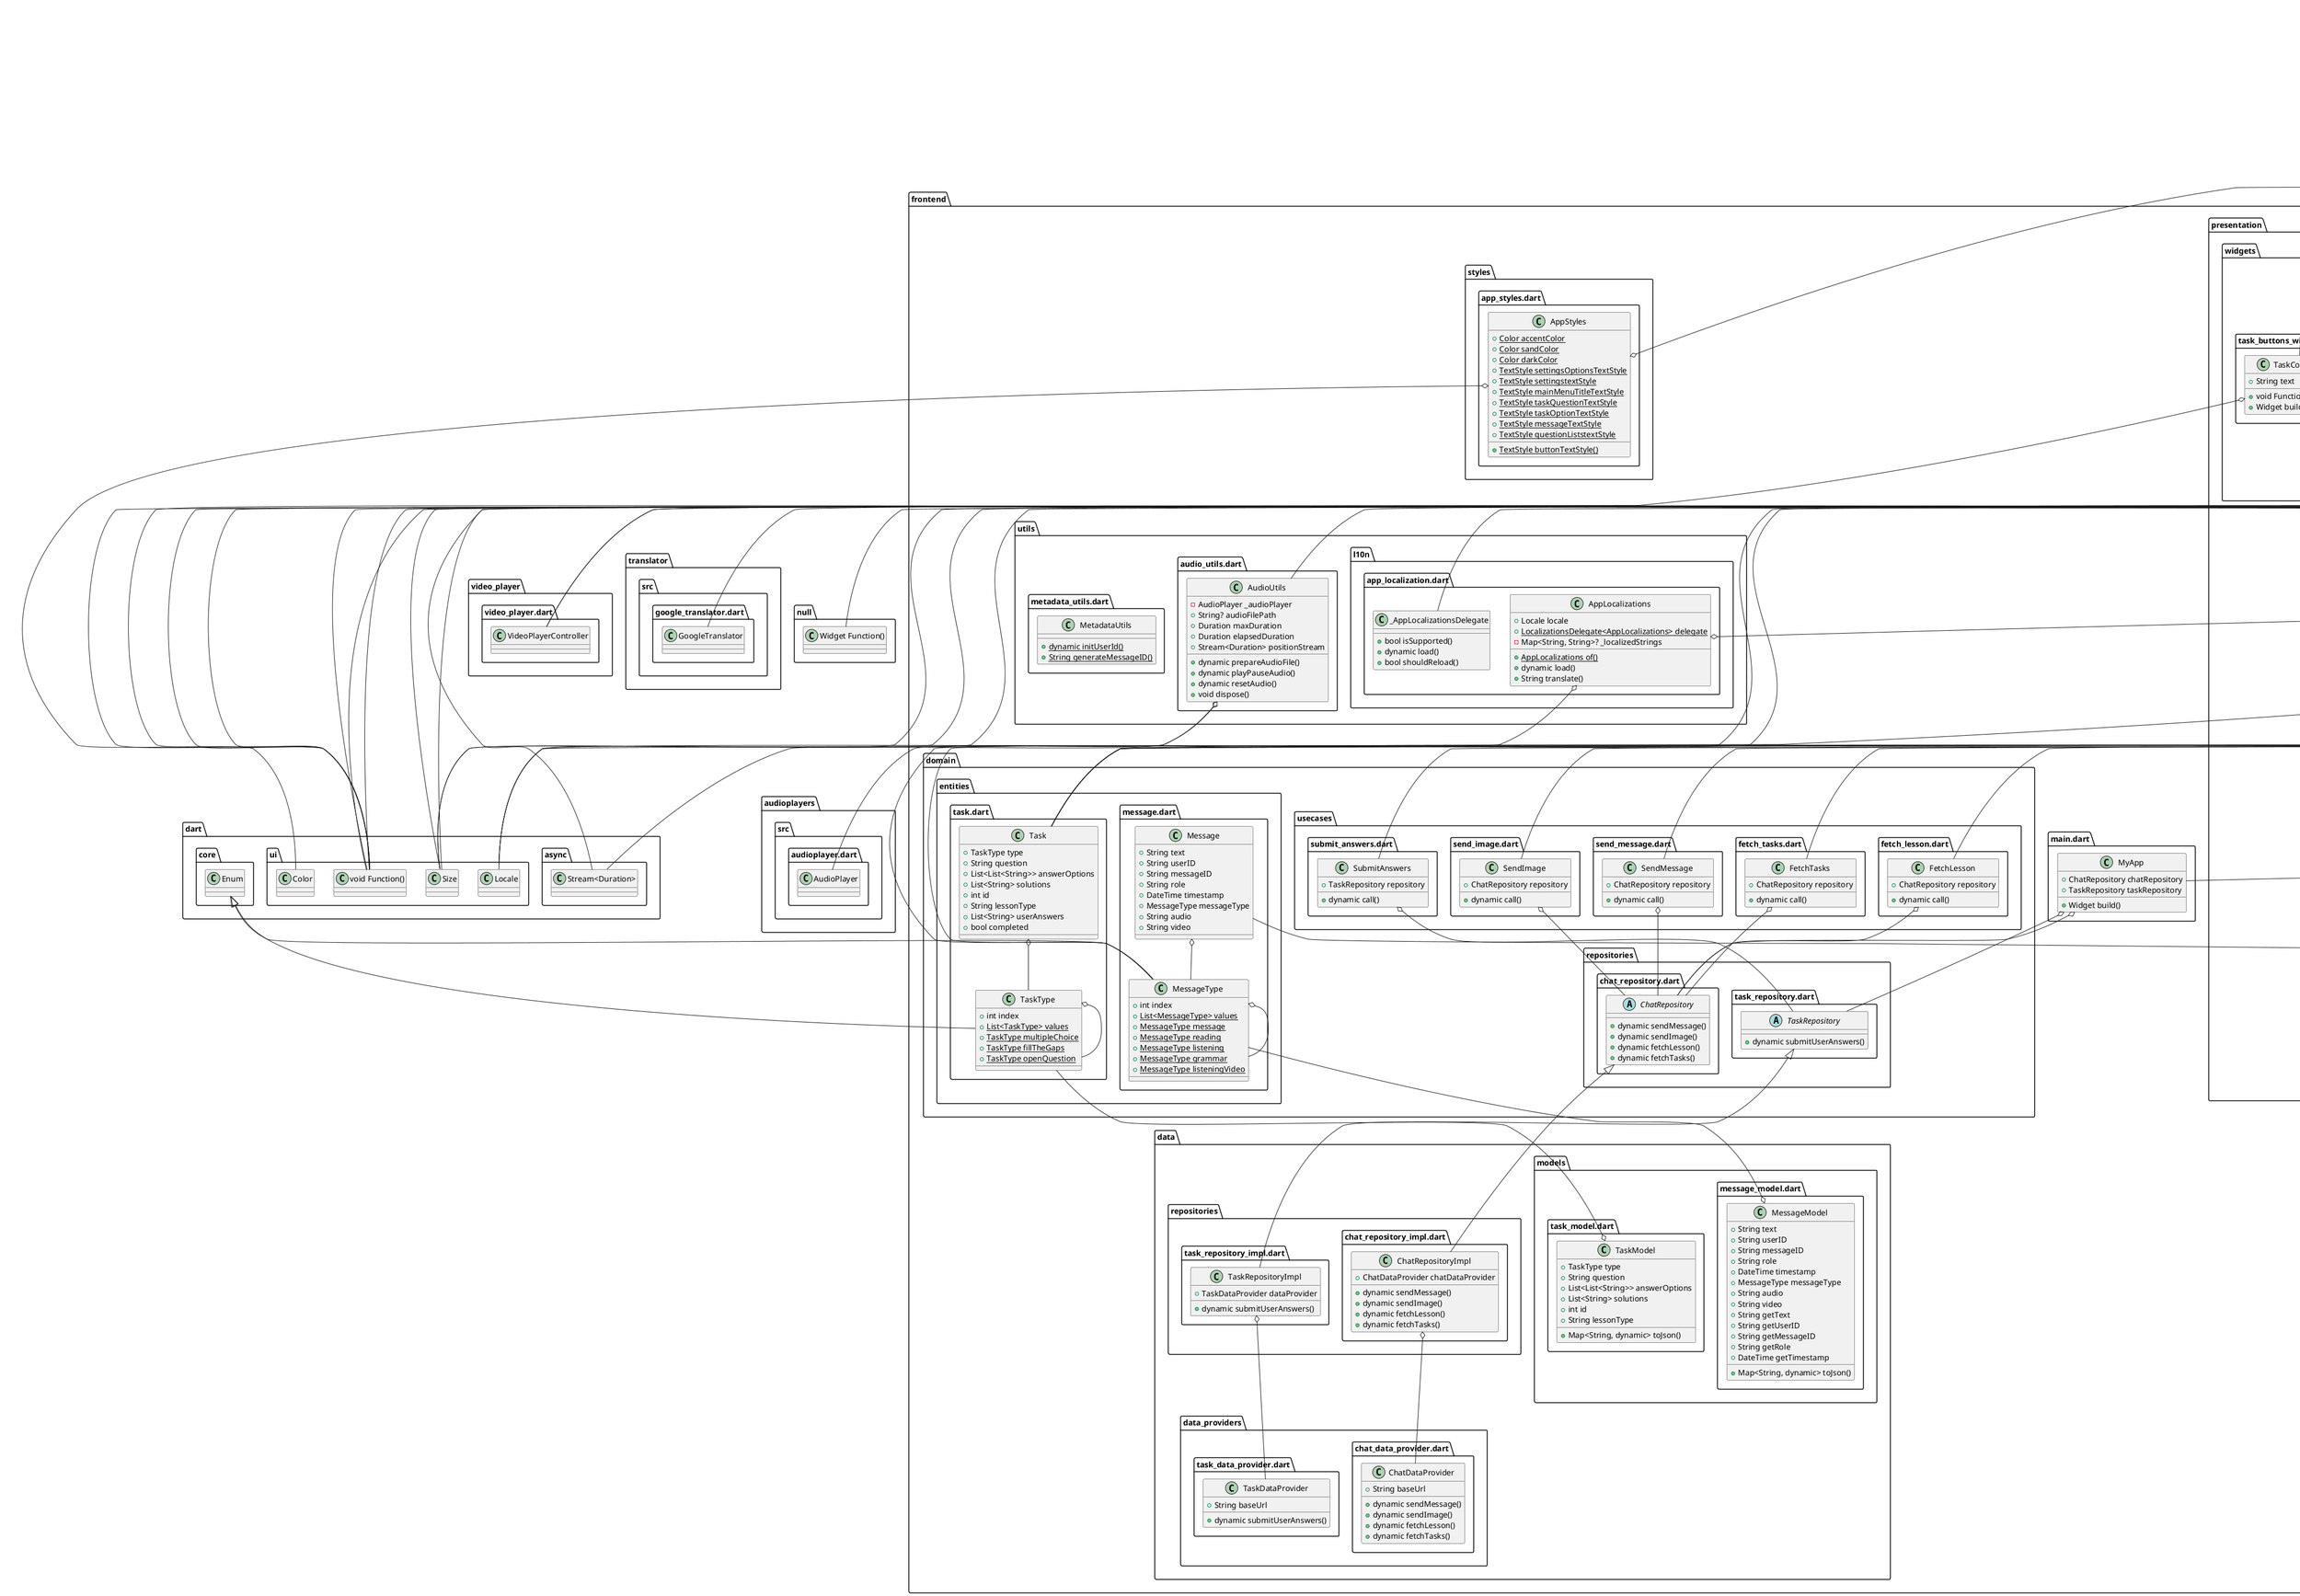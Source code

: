 @startuml
set namespaceSeparator ::

class "frontend::styles::app_styles.dart::AppStyles" {
  {static} +Color accentColor
  {static} +Color sandColor
  {static} +Color darkColor
  {static} +TextStyle settingsOptionsTextStyle
  {static} +TextStyle settingstextStyle
  {static} +TextStyle mainMenuTitleTextStyle
  {static} +TextStyle taskQuestionTextStyle
  {static} +TextStyle taskOptionTextStyle
  {static} +TextStyle messageTextStyle
  {static} +TextStyle questionListstextStyle
  {static} +TextStyle buttonTextStyle()
}

"frontend::styles::app_styles.dart::AppStyles" o-- "dart::ui::Color"
"frontend::styles::app_styles.dart::AppStyles" o-- "flutter::src::painting::text_style.dart::TextStyle"

class "frontend::utils::l10n::app_localization.dart::AppLocalizations" {
  +Locale locale
  {static} +LocalizationsDelegate<AppLocalizations> delegate
  -Map<String, String>? _localizedStrings
  {static} +AppLocalizations of()
  +dynamic load()
  +String translate()
}

"frontend::utils::l10n::app_localization.dart::AppLocalizations" o-- "dart::ui::Locale"
"frontend::utils::l10n::app_localization.dart::AppLocalizations" o-- "flutter::src::widgets::localizations.dart::LocalizationsDelegate<AppLocalizations>"

class "frontend::utils::l10n::app_localization.dart::_AppLocalizationsDelegate" {
  +bool isSupported()
  +dynamic load()
  +bool shouldReload()
}

"flutter::src::widgets::localizations.dart::LocalizationsDelegate" <|-- "frontend::utils::l10n::app_localization.dart::_AppLocalizationsDelegate"

class "frontend::utils::audio_utils.dart::AudioUtils" {
  -AudioPlayer _audioPlayer
  +String? audioFilePath
  +Duration maxDuration
  +Duration elapsedDuration
  +Stream<Duration> positionStream
  +dynamic prepareAudioFile()
  +dynamic playPauseAudio()
  +dynamic resetAudio()
  +void dispose()
}

"frontend::utils::audio_utils.dart::AudioUtils" o-- "audioplayers::src::audioplayer.dart::AudioPlayer"
"frontend::utils::audio_utils.dart::AudioUtils" o-- "dart::async::Stream<Duration>"

class "frontend::utils::metadata_utils.dart::MetadataUtils" {
  {static} +dynamic initUserId()
  {static} +String generateMessageID()
}

class "frontend::data::models::message_model.dart::MessageModel" {
  +String text
  +String userID
  +String messageID
  +String role
  +DateTime timestamp
  +MessageType messageType
  +String audio
  +String video
  +String getText
  +String getUserID
  +String getMessageID
  +String getRole
  +DateTime getTimestamp
  +Map<String, dynamic> toJson()
}

"frontend::data::models::message_model.dart::MessageModel" o-- "frontend::domain::entities::message.dart::MessageType"

class "frontend::data::models::task_model.dart::TaskModel" {
  +TaskType type
  +String question
  +List<List<String>> answerOptions
  +List<String> solutions
  +int id
  +String lessonType
  +Map<String, dynamic> toJson()
}

"frontend::data::models::task_model.dart::TaskModel" o-- "frontend::domain::entities::task.dart::TaskType"

class "frontend::data::data_providers::chat_data_provider.dart::ChatDataProvider" {
  +String baseUrl
  +dynamic sendMessage()
  +dynamic sendImage()
  +dynamic fetchLesson()
  +dynamic fetchTasks()
}

class "frontend::data::data_providers::task_data_provider.dart::TaskDataProvider" {
  +String baseUrl
  +dynamic submitUserAnswers()
}

class "frontend::data::repositories::chat_repository_impl.dart::ChatRepositoryImpl" {
  +ChatDataProvider chatDataProvider
  +dynamic sendMessage()
  +dynamic sendImage()
  +dynamic fetchLesson()
  +dynamic fetchTasks()
}

"frontend::data::repositories::chat_repository_impl.dart::ChatRepositoryImpl" o-- "frontend::data::data_providers::chat_data_provider.dart::ChatDataProvider"
"frontend::domain::repositories::chat_repository.dart::ChatRepository" <|-- "frontend::data::repositories::chat_repository_impl.dart::ChatRepositoryImpl"

class "frontend::data::repositories::task_repository_impl.dart::TaskRepositoryImpl" {
  +TaskDataProvider dataProvider
  +dynamic submitUserAnswers()
}

"frontend::data::repositories::task_repository_impl.dart::TaskRepositoryImpl" o-- "frontend::data::data_providers::task_data_provider.dart::TaskDataProvider"
"frontend::domain::repositories::task_repository.dart::TaskRepository" <|-- "frontend::data::repositories::task_repository_impl.dart::TaskRepositoryImpl"

class "frontend::presentation::blocs::chat_bloc.dart::ChatBloc" {
  +SendMessage sendMessage
  +SendImage sendImage
  +FetchLesson fetchLesson
  +FetchTasks fetchTasks
  +String userID
  +Map<String, List<Message>> chatMessages
  -void _onInitializeChat()
  -void _onSendMessage()
  -void _onSendImage()
  -void _onFetchLesson()
  -void _onFetchTasks()
  -void _onProposeLesson()
  -void _onClearChat()
  +Message getLessonOfferingMessage()
  -dynamic _initializeMessages()
  +String getInitMessageGerman()
  +String getInitMessageLaw()
}

"frontend::presentation::blocs::chat_bloc.dart::ChatBloc" o-- "frontend::domain::usecases::send_message.dart::SendMessage"
"frontend::presentation::blocs::chat_bloc.dart::ChatBloc" o-- "frontend::domain::usecases::send_image.dart::SendImage"
"frontend::presentation::blocs::chat_bloc.dart::ChatBloc" o-- "frontend::domain::usecases::fetch_lesson.dart::FetchLesson"
"frontend::presentation::blocs::chat_bloc.dart::ChatBloc" o-- "frontend::domain::usecases::fetch_tasks.dart::FetchTasks"
"bloc::src::bloc.dart::Bloc" <|-- "frontend::presentation::blocs::chat_bloc.dart::ChatBloc"

abstract class "frontend::presentation::blocs::chat_bloc.dart::ChatEvent" {
  +List<Object> props
}

"equatable::src::equatable.dart::Equatable" <|-- "frontend::presentation::blocs::chat_bloc.dart::ChatEvent"

class "frontend::presentation::blocs::chat_bloc.dart::InitializeChatEvent" {
  +String chatID
  +List<Object> props
}

"frontend::presentation::blocs::chat_bloc.dart::ChatEvent" <|-- "frontend::presentation::blocs::chat_bloc.dart::InitializeChatEvent"

class "frontend::presentation::blocs::chat_bloc.dart::SendMessageEvent" {
  +String chatID
  +String content
  +List<Object> props
}

"frontend::presentation::blocs::chat_bloc.dart::ChatEvent" <|-- "frontend::presentation::blocs::chat_bloc.dart::SendMessageEvent"

class "frontend::presentation::blocs::chat_bloc.dart::SendImageEvent" {
  +String chatID
  +String path
  +List<Object> props
}

"frontend::presentation::blocs::chat_bloc.dart::ChatEvent" <|-- "frontend::presentation::blocs::chat_bloc.dart::SendImageEvent"

class "frontend::presentation::blocs::chat_bloc.dart::FetchLessonEvent" {
  +String chatID
  +List<Object> props
}

"frontend::presentation::blocs::chat_bloc.dart::ChatEvent" <|-- "frontend::presentation::blocs::chat_bloc.dart::FetchLessonEvent"

class "frontend::presentation::blocs::chat_bloc.dart::FetchTaskEvent" {
  +String chatID
  +List<Object> props
}

"frontend::presentation::blocs::chat_bloc.dart::ChatEvent" <|-- "frontend::presentation::blocs::chat_bloc.dart::FetchTaskEvent"

class "frontend::presentation::blocs::chat_bloc.dart::ProposeLessonEvent" {
  +String chatID
  +bool previousLessonCompleted
  +List<Object> props
}

"frontend::presentation::blocs::chat_bloc.dart::ChatEvent" <|-- "frontend::presentation::blocs::chat_bloc.dart::ProposeLessonEvent"

class "frontend::presentation::blocs::chat_bloc.dart::ClearChatEvent" {
  +String chatID
  +List<Object> props
}

"frontend::presentation::blocs::chat_bloc.dart::ChatEvent" <|-- "frontend::presentation::blocs::chat_bloc.dart::ClearChatEvent"

abstract class "frontend::presentation::blocs::chat_bloc.dart::ChatState" {
  +List<Object> props
}

"equatable::src::equatable.dart::Equatable" <|-- "frontend::presentation::blocs::chat_bloc.dart::ChatState"

class "frontend::presentation::blocs::chat_bloc.dart::ChatInitial" {
}

"frontend::presentation::blocs::chat_bloc.dart::ChatState" <|-- "frontend::presentation::blocs::chat_bloc.dart::ChatInitial"

class "frontend::presentation::blocs::chat_bloc.dart::ChatLoading" {
  +String chatID
  +List<Message> messages
  +List<Object> props
}

"frontend::presentation::blocs::chat_bloc.dart::ChatState" <|-- "frontend::presentation::blocs::chat_bloc.dart::ChatLoading"

class "frontend::presentation::blocs::chat_bloc.dart::ChatLoaded" {
  +List<Message> messages
  +String chatID
  +bool offerLesson
  +List<Object> props
}

"frontend::presentation::blocs::chat_bloc.dart::ChatState" <|-- "frontend::presentation::blocs::chat_bloc.dart::ChatLoaded"

class "frontend::presentation::blocs::chat_bloc.dart::LessonLoaded" {
  +List<Message> messages
  +Message lesson
  +String chatID
  +List<Object> props
}

"frontend::presentation::blocs::chat_bloc.dart::LessonLoaded" o-- "frontend::domain::entities::message.dart::Message"
"frontend::presentation::blocs::chat_bloc.dart::ChatState" <|-- "frontend::presentation::blocs::chat_bloc.dart::LessonLoaded"

class "frontend::presentation::blocs::chat_bloc.dart::TaskLoaded" {
  +List<Message> messages
  +List<Task> tasks
  +String chatID
  +List<Object> props
}

"frontend::presentation::blocs::chat_bloc.dart::ChatState" <|-- "frontend::presentation::blocs::chat_bloc.dart::TaskLoaded"

class "frontend::presentation::blocs::chat_bloc.dart::ChatError" {
  +String message
  +ChatEvent? lastEvent
  +ChatState? lastState
  +List<Message> messages
  +List<Object> props
}

"frontend::presentation::blocs::chat_bloc.dart::ChatError" o-- "frontend::presentation::blocs::chat_bloc.dart::ChatEvent"
"frontend::presentation::blocs::chat_bloc.dart::ChatError" o-- "frontend::presentation::blocs::chat_bloc.dart::ChatState"
"frontend::presentation::blocs::chat_bloc.dart::ChatState" <|-- "frontend::presentation::blocs::chat_bloc.dart::ChatError"

class "frontend::presentation::blocs::language_bloc.dart::LanguageBloc" {
  -void _onLanguageChanged()
}

"bloc::src::bloc.dart::Bloc" <|-- "frontend::presentation::blocs::language_bloc.dart::LanguageBloc"

abstract class "frontend::presentation::blocs::language_bloc.dart::LanguageEvent" {
  +List<Object> props
}

"equatable::src::equatable.dart::Equatable" <|-- "frontend::presentation::blocs::language_bloc.dart::LanguageEvent"

class "frontend::presentation::blocs::language_bloc.dart::LanguageChanged" {
  +Locale locale
  +List<Object> props
}

"frontend::presentation::blocs::language_bloc.dart::LanguageChanged" o-- "dart::ui::Locale"
"frontend::presentation::blocs::language_bloc.dart::LanguageEvent" <|-- "frontend::presentation::blocs::language_bloc.dart::LanguageChanged"

class "frontend::presentation::blocs::language_bloc.dart::LanguageState" {
  +Locale locale
  +List<Object> props
}

"frontend::presentation::blocs::language_bloc.dart::LanguageState" o-- "dart::ui::Locale"
"equatable::src::equatable.dart::Equatable" <|-- "frontend::presentation::blocs::language_bloc.dart::LanguageState"

class "frontend::presentation::blocs::task_bloc.dart::TaskBloc" {
  +SubmitAnswers submitAnswers
  +ChatBloc chatBloc
  -void _onInitializeTasks()
  -void _onCompleteTask()
  -void _onSubmitTasks()
  -void _onUpdateTaskAnswer()
}

"frontend::presentation::blocs::task_bloc.dart::TaskBloc" o-- "frontend::domain::usecases::submit_answers.dart::SubmitAnswers"
"frontend::presentation::blocs::task_bloc.dart::TaskBloc" o-- "frontend::presentation::blocs::chat_bloc.dart::ChatBloc"
"bloc::src::bloc.dart::Bloc" <|-- "frontend::presentation::blocs::task_bloc.dart::TaskBloc"

abstract class "frontend::presentation::blocs::task_bloc.dart::TaskEvent" {
  +List<Object> props
}

"equatable::src::equatable.dart::Equatable" <|-- "frontend::presentation::blocs::task_bloc.dart::TaskEvent"

class "frontend::presentation::blocs::task_bloc.dart::InitializeTasksEvent" {
  +List<Task> tasks
  +List<Object> props
}

"frontend::presentation::blocs::task_bloc.dart::TaskEvent" <|-- "frontend::presentation::blocs::task_bloc.dart::InitializeTasksEvent"

class "frontend::presentation::blocs::task_bloc.dart::CompleteTaskEvent" {
  +int taskIndex
  +List<String> userAnswers
  +bool goForward
  +List<Object> props
}

"frontend::presentation::blocs::task_bloc.dart::TaskEvent" <|-- "frontend::presentation::blocs::task_bloc.dart::CompleteTaskEvent"

class "frontend::presentation::blocs::task_bloc.dart::SubmitTasksEvent" {
  +List<Task> tasks
  +List<Object> props
}

"frontend::presentation::blocs::task_bloc.dart::TaskEvent" <|-- "frontend::presentation::blocs::task_bloc.dart::SubmitTasksEvent"

class "frontend::presentation::blocs::task_bloc.dart::UpdateTaskAnswerEvent" {
  +List<String> userAnswers
  +List<Object> props
}

"frontend::presentation::blocs::task_bloc.dart::TaskEvent" <|-- "frontend::presentation::blocs::task_bloc.dart::UpdateTaskAnswerEvent"

abstract class "frontend::presentation::blocs::task_bloc.dart::TaskState" {
  +List<Object> props
}

"equatable::src::equatable.dart::Equatable" <|-- "frontend::presentation::blocs::task_bloc.dart::TaskState"

class "frontend::presentation::blocs::task_bloc.dart::TaskInitial" {
}

"frontend::presentation::blocs::task_bloc.dart::TaskState" <|-- "frontend::presentation::blocs::task_bloc.dart::TaskInitial"

class "frontend::presentation::blocs::task_bloc.dart::TaskInProgress" {
  +List<Task> tasks
  +int currentTaskIndex
  +List<Object> props
}

"frontend::presentation::blocs::task_bloc.dart::TaskState" <|-- "frontend::presentation::blocs::task_bloc.dart::TaskInProgress"

class "frontend::presentation::blocs::task_bloc.dart::TaskSubmissionInProgress" {
}

"frontend::presentation::blocs::task_bloc.dart::TaskState" <|-- "frontend::presentation::blocs::task_bloc.dart::TaskSubmissionInProgress"

class "frontend::presentation::blocs::task_bloc.dart::TaskSubmissionSuccess" {
}

"frontend::presentation::blocs::task_bloc.dart::TaskState" <|-- "frontend::presentation::blocs::task_bloc.dart::TaskSubmissionSuccess"

class "frontend::presentation::blocs::task_bloc.dart::TaskSubmissionFailure" {
  +String error
  +List<Object> props
}

"frontend::presentation::blocs::task_bloc.dart::TaskState" <|-- "frontend::presentation::blocs::task_bloc.dart::TaskSubmissionFailure"

class "frontend::presentation::screens::law_chat_screen.dart::LawChatScreen" {
  -TextEditingController _controller
  +String chatID
  +Widget build()
  -Widget _buildChatContent()
  -Widget _buildChatState()
  -Widget _buildErrorView()
  -Widget _buildLoadingView()
  -Widget _buildLoadedView()
  -Widget _buildMessageList()
  -Widget _buildTextInput()
}

"frontend::presentation::screens::law_chat_screen.dart::LawChatScreen" o-- "flutter::src::widgets::editable_text.dart::TextEditingController"
"flutter::src::widgets::framework.dart::StatelessWidget" <|-- "frontend::presentation::screens::law_chat_screen.dart::LawChatScreen"

class "frontend::presentation::screens::law_question_view_screen.dart::QuestionListScreen" {
  +List<String> questions
  +Widget build()
  -Widget _buildQuestion()
  -Widget _buildQuestionList()
}

"flutter::src::widgets::framework.dart::StatelessWidget" <|-- "frontend::presentation::screens::law_question_view_screen.dart::QuestionListScreen"

class "frontend::presentation::screens::german_chat_screen.dart::GermanChatScreen" {
  -TextEditingController _controller
  -ScrollController _scrollController
  +String chatID
  +Widget build()
  -Widget _buildChatInteractionArea()
  -Widget _chatStateBuilder()
  -Widget _buildLoadingView()
  -Widget _buildLoadedView()
  -Widget _buildLessonView()
  -Widget _buildTaskView()
  -Widget _buildMessageList()
  -Widget _buildErrorView()
  -Widget _buildTextInput()
}

"frontend::presentation::screens::german_chat_screen.dart::GermanChatScreen" o-- "flutter::src::widgets::editable_text.dart::TextEditingController"
"frontend::presentation::screens::german_chat_screen.dart::GermanChatScreen" o-- "flutter::src::widgets::scroll_controller.dart::ScrollController"
"flutter::src::widgets::framework.dart::StatelessWidget" <|-- "frontend::presentation::screens::german_chat_screen.dart::GermanChatScreen"

class "frontend::presentation::screens::settings_screen.dart::SettingsScreen" {
  +Widget build()
  -Widget _buildSettingList()
  -Widget _buildLanguageSelector()
}

"flutter::src::widgets::framework.dart::StatelessWidget" <|-- "frontend::presentation::screens::settings_screen.dart::SettingsScreen"

class "frontend::presentation::screens::settings_screen.dart::LanguageDropdown" {
  +Widget build()
  -Widget _buildDropdownButton()
  -List<DropdownMenuItem<Locale>> _buildDropdownMenuItems()
}

"flutter::src::widgets::framework.dart::StatelessWidget" <|-- "frontend::presentation::screens::settings_screen.dart::LanguageDropdown"

class "frontend::presentation::screens::task_sequence_screen.dart::TaskSequenceScreen" {
  +List<Task> tasks
  +Widget build()
  -Widget _buildTaskInProgress()
  -Widget _buildLoadingScreen()
  -Widget _buildTaskControlButtons()
  -Widget _buildBackButton()
  -Widget _buildContinueButton()
  -Widget _buildSubmitButton()
}

"flutter::src::widgets::framework.dart::StatelessWidget" <|-- "frontend::presentation::screens::task_sequence_screen.dart::TaskSequenceScreen"

class "frontend::presentation::screens::main_menu_screen.dart::MainMenuScreen" {
  +Widget build()
  -Widget _buildMenuContent()
  -dynamic _navigateToSettings()
  -dynamic _navigateToGermanChat()
  -dynamic _navigateToLawChat()
  -dynamic _navigateToChat()
}

"flutter::src::widgets::framework.dart::StatelessWidget" <|-- "frontend::presentation::screens::main_menu_screen.dart::MainMenuScreen"

class "frontend::presentation::widgets::app_bar_widgets.dart::GermanChatAppBar" {
  +Size preferredSize
  +Widget build()
}

"frontend::presentation::widgets::app_bar_widgets.dart::GermanChatAppBar" o-- "dart::ui::Size"
"flutter::src::widgets::framework.dart::StatelessWidget" <|-- "frontend::presentation::widgets::app_bar_widgets.dart::GermanChatAppBar"
"flutter::src::widgets::preferred_size.dart::PreferredSizeWidget" <|-- "frontend::presentation::widgets::app_bar_widgets.dart::GermanChatAppBar"

class "frontend::presentation::widgets::app_bar_widgets.dart::LawChatAppBar" {
  +Size preferredSize
  +Widget build()
}

"frontend::presentation::widgets::app_bar_widgets.dart::LawChatAppBar" o-- "dart::ui::Size"
"flutter::src::widgets::framework.dart::StatelessWidget" <|-- "frontend::presentation::widgets::app_bar_widgets.dart::LawChatAppBar"
"flutter::src::widgets::preferred_size.dart::PreferredSizeWidget" <|-- "frontend::presentation::widgets::app_bar_widgets.dart::LawChatAppBar"

class "frontend::presentation::widgets::app_bar_widgets.dart::SimpleAppBar" {
  +String text
  +Size preferredSize
  +Widget build()
}

"frontend::presentation::widgets::app_bar_widgets.dart::SimpleAppBar" o-- "dart::ui::Size"
"flutter::src::widgets::framework.dart::StatelessWidget" <|-- "frontend::presentation::widgets::app_bar_widgets.dart::SimpleAppBar"
"flutter::src::widgets::preferred_size.dart::PreferredSizeWidget" <|-- "frontend::presentation::widgets::app_bar_widgets.dart::SimpleAppBar"

class "frontend::presentation::widgets::video_player_widget.dart::VideoPlayerWidget" {
  +String base64Video
  -dynamic _initializeVideoPlayer()
  +Widget build()
}

"flutter::src::widgets::framework.dart::StatelessWidget" <|-- "frontend::presentation::widgets::video_player_widget.dart::VideoPlayerWidget"

class "frontend::presentation::widgets::video_player_widget.dart::VideoControlButtons" {
  +VideoPlayerController controller
  +_VideoControlButtonsState createState()
}

"frontend::presentation::widgets::video_player_widget.dart::VideoControlButtons" o-- "video_player::video_player.dart::VideoPlayerController"
"flutter::src::widgets::framework.dart::StatefulWidget" <|-- "frontend::presentation::widgets::video_player_widget.dart::VideoControlButtons"

class "frontend::presentation::widgets::video_player_widget.dart::_VideoControlButtonsState" {
  -VideoPlayerController _controller
  +void initState()
  -void _updateState()
  +void dispose()
  +Widget build()
}

"frontend::presentation::widgets::video_player_widget.dart::_VideoControlButtonsState" o-- "video_player::video_player.dart::VideoPlayerController"
"flutter::src::widgets::framework.dart::State" <|-- "frontend::presentation::widgets::video_player_widget.dart::_VideoControlButtonsState"

class "frontend::presentation::widgets::task_buttons_widgets.dart::TaskControlButton" {
  +String text
  +void Function() onPressed
  +Widget build()
}

"frontend::presentation::widgets::task_buttons_widgets.dart::TaskControlButton" o-- "dart::ui::void Function()"
"flutter::src::widgets::framework.dart::StatelessWidget" <|-- "frontend::presentation::widgets::task_buttons_widgets.dart::TaskControlButton"

class "frontend::presentation::widgets::task_buttons_widgets.dart::TaskButtonGroup" {
  +void Function()? onBack
  +void Function()? onNext
  +Widget build()
}

"frontend::presentation::widgets::task_buttons_widgets.dart::TaskButtonGroup" o-- "dart::ui::void Function()"
"flutter::src::widgets::framework.dart::StatelessWidget" <|-- "frontend::presentation::widgets::task_buttons_widgets.dart::TaskButtonGroup"

class "frontend::presentation::widgets::message_tile.dart::MessageTile" {
  +String content
  +String role
  +MessageType messageType
  +String audio
  +_MessageTileState createState()
}

"frontend::presentation::widgets::message_tile.dart::MessageTile" o-- "frontend::domain::entities::message.dart::MessageType"
"flutter::src::widgets::framework.dart::StatefulWidget" <|-- "frontend::presentation::widgets::message_tile.dart::MessageTile"

class "frontend::presentation::widgets::message_tile.dart::_MessageTileState" {
  -AudioUtils _audioManager
  +String text
  +String lang
  -bool _isPlaying
  -bool _isTranslated
  +GoogleTranslator translator
  +String translation
  +void initState()
  +void dispose()
  -dynamic _prepareAudioFile()
  -void _playPauseAudio()
  -void _resetAudio()
  +Widget build()
  -void _handleTranslate()
  -Widget _buildAudioWaveform()
}

"frontend::presentation::widgets::message_tile.dart::_MessageTileState" o-- "frontend::utils::audio_utils.dart::AudioUtils"
"frontend::presentation::widgets::message_tile.dart::_MessageTileState" o-- "translator::src::google_translator.dart::GoogleTranslator"
"flutter::src::widgets::framework.dart::State" <|-- "frontend::presentation::widgets::message_tile.dart::_MessageTileState"

class "frontend::presentation::widgets::message_tile.dart::MessageContent" {
  +double unitW
  +double unitH
  +Size screenSize
  +BorderRadius borderRadius
  +String content
  +MessageType messageType
  +bool isPlaying
  +void Function() playPauseAudio
  +Widget Function() buildAudioWaveform
  +Widget build()
}

"frontend::presentation::widgets::message_tile.dart::MessageContent" o-- "dart::ui::Size"
"frontend::presentation::widgets::message_tile.dart::MessageContent" o-- "flutter::src::painting::border_radius.dart::BorderRadius"
"frontend::presentation::widgets::message_tile.dart::MessageContent" o-- "frontend::domain::entities::message.dart::MessageType"
"frontend::presentation::widgets::message_tile.dart::MessageContent" o-- "dart::ui::void Function()"
"frontend::presentation::widgets::message_tile.dart::MessageContent" o-- "null::Widget Function()"
"flutter::src::widgets::framework.dart::StatelessWidget" <|-- "frontend::presentation::widgets::message_tile.dart::MessageContent"

class "frontend::presentation::widgets::task_widget.dart::TaskWidget" {
  +Task task
  +Widget build()
}

"frontend::presentation::widgets::task_widget.dart::TaskWidget" o-- "frontend::domain::entities::task.dart::Task"
"flutter::src::widgets::framework.dart::StatelessWidget" <|-- "frontend::presentation::widgets::task_widget.dart::TaskWidget"

class "frontend::presentation::widgets::audio_player_widget.dart::AudioPlayer" {
  +Duration maxDuration
  +void Function() playPauseAudio
  +void Function() resetAudio
  +bool isPlaying
  +Stream<Duration> positionStream
  +Widget build()
}

"frontend::presentation::widgets::audio_player_widget.dart::AudioPlayer" o-- "dart::ui::void Function()"
"frontend::presentation::widgets::audio_player_widget.dart::AudioPlayer" o-- "dart::async::Stream<Duration>"
"flutter::src::widgets::framework.dart::StatelessWidget" <|-- "frontend::presentation::widgets::audio_player_widget.dart::AudioPlayer"

class "frontend::presentation::widgets::audio_player_widget.dart::ProgressBarPainter" {
  +double progress
  +void paint()
  +bool shouldRepaint()
}

"flutter::src::rendering::custom_paint.dart::CustomPainter" <|-- "frontend::presentation::widgets::audio_player_widget.dart::ProgressBarPainter"

class "frontend::presentation::widgets::open_ended.dart::OpenQuestionTask" {
  +Task task
  +Widget build()
}

"frontend::presentation::widgets::open_ended.dart::OpenQuestionTask" o-- "frontend::domain::entities::task.dart::Task"
"flutter::src::widgets::framework.dart::StatelessWidget" <|-- "frontend::presentation::widgets::open_ended.dart::OpenQuestionTask"

class "frontend::presentation::widgets::open_ended.dart::OpenQuestionInput" {
  +Task task
  +_OpenQuestionInputState createState()
}

"frontend::presentation::widgets::open_ended.dart::OpenQuestionInput" o-- "frontend::domain::entities::task.dart::Task"
"flutter::src::widgets::framework.dart::StatefulWidget" <|-- "frontend::presentation::widgets::open_ended.dart::OpenQuestionInput"

class "frontend::presentation::widgets::open_ended.dart::_OpenQuestionInputState" {
  -TextEditingController _controller
  +void initState()
  +Widget build()
  +void dispose()
}

"frontend::presentation::widgets::open_ended.dart::_OpenQuestionInputState" o-- "flutter::src::widgets::editable_text.dart::TextEditingController"
"flutter::src::widgets::framework.dart::State" <|-- "frontend::presentation::widgets::open_ended.dart::_OpenQuestionInputState"

class "frontend::presentation::widgets::fill_gaps.dart::FillInTheGapTask" {
  +Task task
  +Widget build()
}

"frontend::presentation::widgets::fill_gaps.dart::FillInTheGapTask" o-- "frontend::domain::entities::task.dart::Task"
"flutter::src::widgets::framework.dart::StatelessWidget" <|-- "frontend::presentation::widgets::fill_gaps.dart::FillInTheGapTask"

class "frontend::presentation::widgets::fill_gaps.dart::FillInTheGapQuestion" {
  +Task task
  +_FillInTheGapQuestionState createState()
}

"frontend::presentation::widgets::fill_gaps.dart::FillInTheGapQuestion" o-- "frontend::domain::entities::task.dart::Task"
"flutter::src::widgets::framework.dart::StatefulWidget" <|-- "frontend::presentation::widgets::fill_gaps.dart::FillInTheGapQuestion"

class "frontend::presentation::widgets::fill_gaps.dart::_FillInTheGapQuestionState" {
  +List<String> selectedAnswers
  +void initState()
  +Widget build()
  +Widget buildDropdown()
}

"flutter::src::widgets::framework.dart::State" <|-- "frontend::presentation::widgets::fill_gaps.dart::_FillInTheGapQuestionState"

class "frontend::presentation::widgets::chat_widgets.dart::BotAvatar" {
  +double unitW
  +Widget build()
}

"flutter::src::widgets::framework.dart::StatelessWidget" <|-- "frontend::presentation::widgets::chat_widgets.dart::BotAvatar"

class "frontend::presentation::widgets::chat_widgets.dart::LoadingIndicator" {
  +Widget build()
}

"flutter::src::widgets::framework.dart::StatelessWidget" <|-- "frontend::presentation::widgets::chat_widgets.dart::LoadingIndicator"

class "frontend::presentation::widgets::chat_widgets.dart::ChatButton" {
  +String text
  +void Function() onPressed
  +Widget build()
}

"frontend::presentation::widgets::chat_widgets.dart::ChatButton" o-- "dart::ui::void Function()"
"flutter::src::widgets::framework.dart::StatelessWidget" <|-- "frontend::presentation::widgets::chat_widgets.dart::ChatButton"

class "frontend::presentation::widgets::chat_widgets.dart::ChatTextInput" {
  +TextEditingController controller
  +Function handleSubmitted
  +Widget build()
}

"frontend::presentation::widgets::chat_widgets.dart::ChatTextInput" o-- "flutter::src::widgets::editable_text.dart::TextEditingController"
"flutter::src::widgets::framework.dart::StatelessWidget" <|-- "frontend::presentation::widgets::chat_widgets.dart::ChatTextInput"

class "frontend::presentation::widgets::main_menu_widgets.dart::MainMenuButton" {
  +String text
  +void Function() onPressed
  +Widget build()
}

"frontend::presentation::widgets::main_menu_widgets.dart::MainMenuButton" o-- "dart::ui::void Function()"
"flutter::src::widgets::framework.dart::StatelessWidget" <|-- "frontend::presentation::widgets::main_menu_widgets.dart::MainMenuButton"

class "frontend::presentation::widgets::main_menu_widgets.dart::MainMenuSettingButton" {
  +void Function() onPressed
  +Widget build()
}

"frontend::presentation::widgets::main_menu_widgets.dart::MainMenuSettingButton" o-- "dart::ui::void Function()"
"flutter::src::widgets::framework.dart::StatelessWidget" <|-- "frontend::presentation::widgets::main_menu_widgets.dart::MainMenuSettingButton"

class "frontend::presentation::widgets::main_menu_widgets.dart::MainMenuTitleText" {
  +double leftPadding
  +double topPadding
  +double bottomPadding
  +Widget build()
}

"flutter::src::widgets::framework.dart::StatelessWidget" <|-- "frontend::presentation::widgets::main_menu_widgets.dart::MainMenuTitleText"

class "frontend::presentation::widgets::main_menu_widgets.dart::MainMenuImageContainer" {
  +double dimension
  +Widget build()
}

"flutter::src::widgets::framework.dart::StatelessWidget" <|-- "frontend::presentation::widgets::main_menu_widgets.dart::MainMenuImageContainer"

class "frontend::presentation::widgets::multiple_choice.dart::MultipleChoiceTask" {
  +Task task
  +Widget build()
}

"frontend::presentation::widgets::multiple_choice.dart::MultipleChoiceTask" o-- "frontend::domain::entities::task.dart::Task"
"flutter::src::widgets::framework.dart::StatelessWidget" <|-- "frontend::presentation::widgets::multiple_choice.dart::MultipleChoiceTask"

class "frontend::presentation::widgets::multiple_choice.dart::MultipleChoiceOptions" {
  +List<List<String>> options
  +List<String> userAnswers
  +void Function(String) onSelected
  +_MultipleChoiceOptionsState createState()
}

"frontend::presentation::widgets::multiple_choice.dart::MultipleChoiceOptions" o-- "flutter::src::foundation::basic_types.dart::void Function(String)"
"flutter::src::widgets::framework.dart::StatefulWidget" <|-- "frontend::presentation::widgets::multiple_choice.dart::MultipleChoiceOptions"

class "frontend::presentation::widgets::multiple_choice.dart::_MultipleChoiceOptionsState" {
  -int? _selectedOption
  +void initState()
  +Widget build()
  +void didUpdateWidget()
}

"flutter::src::widgets::framework.dart::State" <|-- "frontend::presentation::widgets::multiple_choice.dart::_MultipleChoiceOptionsState"

class "frontend::presentation::widgets::multiple_choice.dart::TaskQuestionText" {
  +String question
  +Widget build()
}

"flutter::src::widgets::framework.dart::StatelessWidget" <|-- "frontend::presentation::widgets::multiple_choice.dart::TaskQuestionText"

class "frontend::main.dart::MyApp" {
  +ChatRepository chatRepository
  +TaskRepository taskRepository
  +Widget build()
}

"frontend::main.dart::MyApp" o-- "frontend::domain::repositories::chat_repository.dart::ChatRepository"
"frontend::main.dart::MyApp" o-- "frontend::domain::repositories::task_repository.dart::TaskRepository"
"flutter::src::widgets::framework.dart::StatelessWidget" <|-- "frontend::main.dart::MyApp"

class "frontend::domain::usecases::send_image.dart::SendImage" {
  +ChatRepository repository
  +dynamic call()
}

"frontend::domain::usecases::send_image.dart::SendImage" o-- "frontend::domain::repositories::chat_repository.dart::ChatRepository"

class "frontend::domain::usecases::send_message.dart::SendMessage" {
  +ChatRepository repository
  +dynamic call()
}

"frontend::domain::usecases::send_message.dart::SendMessage" o-- "frontend::domain::repositories::chat_repository.dart::ChatRepository"

class "frontend::domain::usecases::fetch_tasks.dart::FetchTasks" {
  +ChatRepository repository
  +dynamic call()
}

"frontend::domain::usecases::fetch_tasks.dart::FetchTasks" o-- "frontend::domain::repositories::chat_repository.dart::ChatRepository"

class "frontend::domain::usecases::submit_answers.dart::SubmitAnswers" {
  +TaskRepository repository
  +dynamic call()
}

"frontend::domain::usecases::submit_answers.dart::SubmitAnswers" o-- "frontend::domain::repositories::task_repository.dart::TaskRepository"

class "frontend::domain::usecases::fetch_lesson.dart::FetchLesson" {
  +ChatRepository repository
  +dynamic call()
}

"frontend::domain::usecases::fetch_lesson.dart::FetchLesson" o-- "frontend::domain::repositories::chat_repository.dart::ChatRepository"

class "frontend::domain::entities::message.dart::Message" {
  +String text
  +String userID
  +String messageID
  +String role
  +DateTime timestamp
  +MessageType messageType
  +String audio
  +String video
}

"frontend::domain::entities::message.dart::Message" o-- "frontend::domain::entities::message.dart::MessageType"

class "frontend::domain::entities::message.dart::MessageType" {
  +int index
  {static} +List<MessageType> values
  {static} +MessageType message
  {static} +MessageType reading
  {static} +MessageType listening
  {static} +MessageType grammar
  {static} +MessageType listeningVideo
}

"frontend::domain::entities::message.dart::MessageType" o-- "frontend::domain::entities::message.dart::MessageType"
"dart::core::Enum" <|-- "frontend::domain::entities::message.dart::MessageType"

class "frontend::domain::entities::task.dart::Task" {
  +TaskType type
  +String question
  +List<List<String>> answerOptions
  +List<String> solutions
  +int id
  +String lessonType
  +List<String> userAnswers
  +bool completed
}

"frontend::domain::entities::task.dart::Task" o-- "frontend::domain::entities::task.dart::TaskType"

class "frontend::domain::entities::task.dart::TaskType" {
  +int index
  {static} +List<TaskType> values
  {static} +TaskType multipleChoice
  {static} +TaskType fillTheGaps
  {static} +TaskType openQuestion
}

"frontend::domain::entities::task.dart::TaskType" o-- "frontend::domain::entities::task.dart::TaskType"
"dart::core::Enum" <|-- "frontend::domain::entities::task.dart::TaskType"

abstract class "frontend::domain::repositories::task_repository.dart::TaskRepository" {
  +dynamic submitUserAnswers()
}

abstract class "frontend::domain::repositories::chat_repository.dart::ChatRepository" {
  +dynamic sendMessage()
  +dynamic sendImage()
  +dynamic fetchLesson()
  +dynamic fetchTasks()
}


@enduml